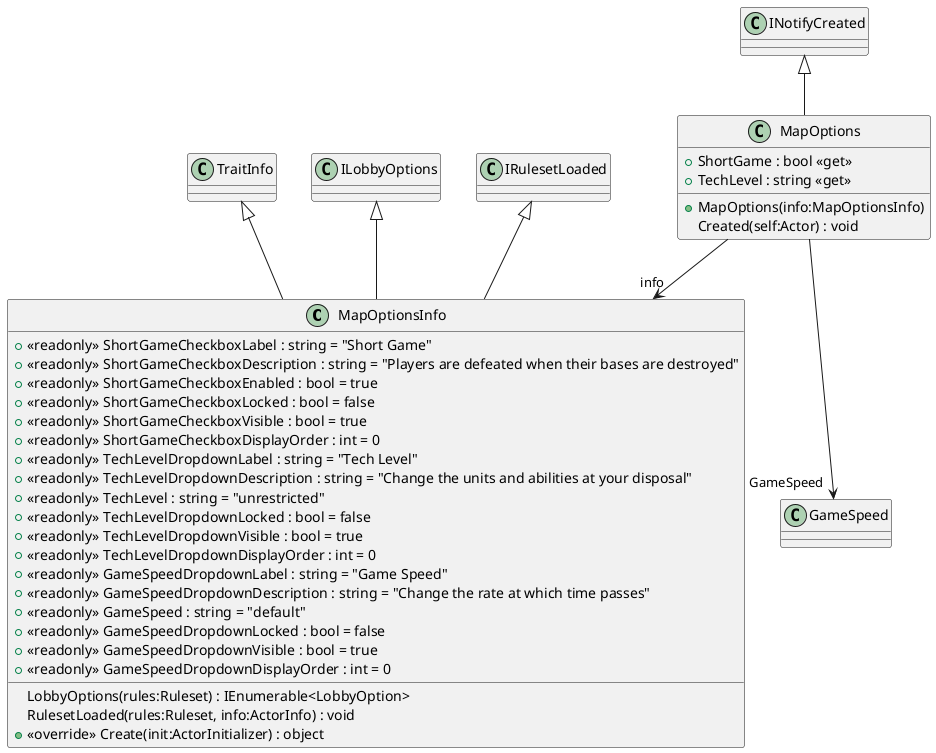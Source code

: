 @startuml
class MapOptionsInfo {
    + <<readonly>> ShortGameCheckboxLabel : string = "Short Game"
    + <<readonly>> ShortGameCheckboxDescription : string = "Players are defeated when their bases are destroyed"
    + <<readonly>> ShortGameCheckboxEnabled : bool = true
    + <<readonly>> ShortGameCheckboxLocked : bool = false
    + <<readonly>> ShortGameCheckboxVisible : bool = true
    + <<readonly>> ShortGameCheckboxDisplayOrder : int = 0
    + <<readonly>> TechLevelDropdownLabel : string = "Tech Level"
    + <<readonly>> TechLevelDropdownDescription : string = "Change the units and abilities at your disposal"
    + <<readonly>> TechLevel : string = "unrestricted"
    + <<readonly>> TechLevelDropdownLocked : bool = false
    + <<readonly>> TechLevelDropdownVisible : bool = true
    + <<readonly>> TechLevelDropdownDisplayOrder : int = 0
    + <<readonly>> GameSpeedDropdownLabel : string = "Game Speed"
    + <<readonly>> GameSpeedDropdownDescription : string = "Change the rate at which time passes"
    + <<readonly>> GameSpeed : string = "default"
    + <<readonly>> GameSpeedDropdownLocked : bool = false
    + <<readonly>> GameSpeedDropdownVisible : bool = true
    + <<readonly>> GameSpeedDropdownDisplayOrder : int = 0
    LobbyOptions(rules:Ruleset) : IEnumerable<LobbyOption>
    RulesetLoaded(rules:Ruleset, info:ActorInfo) : void
    + <<override>> Create(init:ActorInitializer) : object
}
class MapOptions {
    + ShortGame : bool <<get>>
    + TechLevel : string <<get>>
    + MapOptions(info:MapOptionsInfo)
    Created(self:Actor) : void
}
TraitInfo <|-- MapOptionsInfo
ILobbyOptions <|-- MapOptionsInfo
IRulesetLoaded <|-- MapOptionsInfo
INotifyCreated <|-- MapOptions
MapOptions --> "info" MapOptionsInfo
MapOptions --> "GameSpeed" GameSpeed
@enduml
